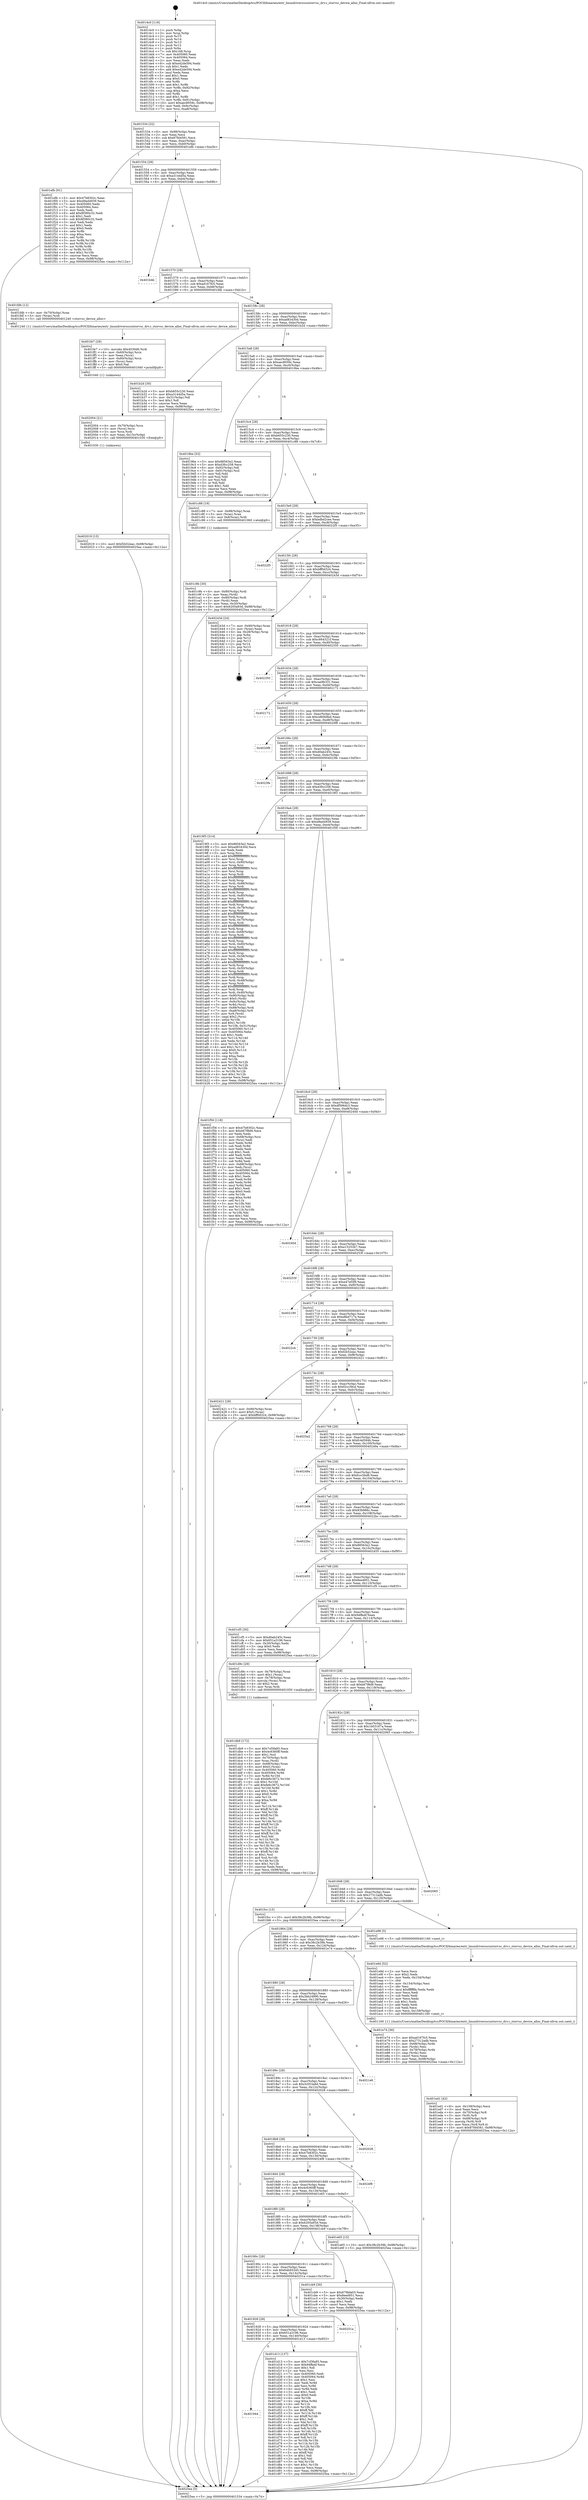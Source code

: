 digraph "0x4014c0" {
  label = "0x4014c0 (/mnt/c/Users/mathe/Desktop/tcc/POCII/binaries/extr_linuxdriversscsistorvsc_drv.c_storvsc_device_alloc_Final-ollvm.out::main(0))"
  labelloc = "t"
  node[shape=record]

  Entry [label="",width=0.3,height=0.3,shape=circle,fillcolor=black,style=filled]
  "0x401534" [label="{
     0x401534 [32]\l
     | [instrs]\l
     &nbsp;&nbsp;0x401534 \<+6\>: mov -0x98(%rbp),%eax\l
     &nbsp;&nbsp;0x40153a \<+2\>: mov %eax,%ecx\l
     &nbsp;&nbsp;0x40153c \<+6\>: sub $0x87fd4581,%ecx\l
     &nbsp;&nbsp;0x401542 \<+6\>: mov %eax,-0xac(%rbp)\l
     &nbsp;&nbsp;0x401548 \<+6\>: mov %ecx,-0xb0(%rbp)\l
     &nbsp;&nbsp;0x40154e \<+6\>: je 0000000000401efb \<main+0xa3b\>\l
  }"]
  "0x401efb" [label="{
     0x401efb [91]\l
     | [instrs]\l
     &nbsp;&nbsp;0x401efb \<+5\>: mov $0x47b8302c,%eax\l
     &nbsp;&nbsp;0x401f00 \<+5\>: mov $0xd9ad4939,%ecx\l
     &nbsp;&nbsp;0x401f05 \<+7\>: mov 0x405060,%edx\l
     &nbsp;&nbsp;0x401f0c \<+7\>: mov 0x405064,%esi\l
     &nbsp;&nbsp;0x401f13 \<+2\>: mov %edx,%edi\l
     &nbsp;&nbsp;0x401f15 \<+6\>: add $0x8f380c32,%edi\l
     &nbsp;&nbsp;0x401f1b \<+3\>: sub $0x1,%edi\l
     &nbsp;&nbsp;0x401f1e \<+6\>: sub $0x8f380c32,%edi\l
     &nbsp;&nbsp;0x401f24 \<+3\>: imul %edi,%edx\l
     &nbsp;&nbsp;0x401f27 \<+3\>: and $0x1,%edx\l
     &nbsp;&nbsp;0x401f2a \<+3\>: cmp $0x0,%edx\l
     &nbsp;&nbsp;0x401f2d \<+4\>: sete %r8b\l
     &nbsp;&nbsp;0x401f31 \<+3\>: cmp $0xa,%esi\l
     &nbsp;&nbsp;0x401f34 \<+4\>: setl %r9b\l
     &nbsp;&nbsp;0x401f38 \<+3\>: mov %r8b,%r10b\l
     &nbsp;&nbsp;0x401f3b \<+3\>: and %r9b,%r10b\l
     &nbsp;&nbsp;0x401f3e \<+3\>: xor %r9b,%r8b\l
     &nbsp;&nbsp;0x401f41 \<+3\>: or %r8b,%r10b\l
     &nbsp;&nbsp;0x401f44 \<+4\>: test $0x1,%r10b\l
     &nbsp;&nbsp;0x401f48 \<+3\>: cmovne %ecx,%eax\l
     &nbsp;&nbsp;0x401f4b \<+6\>: mov %eax,-0x98(%rbp)\l
     &nbsp;&nbsp;0x401f51 \<+5\>: jmp 00000000004025ea \<main+0x112a\>\l
  }"]
  "0x401554" [label="{
     0x401554 [28]\l
     | [instrs]\l
     &nbsp;&nbsp;0x401554 \<+5\>: jmp 0000000000401559 \<main+0x99\>\l
     &nbsp;&nbsp;0x401559 \<+6\>: mov -0xac(%rbp),%eax\l
     &nbsp;&nbsp;0x40155f \<+5\>: sub $0xa3144d5a,%eax\l
     &nbsp;&nbsp;0x401564 \<+6\>: mov %eax,-0xb4(%rbp)\l
     &nbsp;&nbsp;0x40156a \<+6\>: je 0000000000401b4b \<main+0x68b\>\l
  }"]
  Exit [label="",width=0.3,height=0.3,shape=circle,fillcolor=black,style=filled,peripheries=2]
  "0x401b4b" [label="{
     0x401b4b\l
  }", style=dashed]
  "0x401570" [label="{
     0x401570 [28]\l
     | [instrs]\l
     &nbsp;&nbsp;0x401570 \<+5\>: jmp 0000000000401575 \<main+0xb5\>\l
     &nbsp;&nbsp;0x401575 \<+6\>: mov -0xac(%rbp),%eax\l
     &nbsp;&nbsp;0x40157b \<+5\>: sub $0xad167fc5,%eax\l
     &nbsp;&nbsp;0x401580 \<+6\>: mov %eax,-0xb8(%rbp)\l
     &nbsp;&nbsp;0x401586 \<+6\>: je 0000000000401fdb \<main+0xb1b\>\l
  }"]
  "0x402019" [label="{
     0x402019 [15]\l
     | [instrs]\l
     &nbsp;&nbsp;0x402019 \<+10\>: movl $0xf2b52eac,-0x98(%rbp)\l
     &nbsp;&nbsp;0x402023 \<+5\>: jmp 00000000004025ea \<main+0x112a\>\l
  }"]
  "0x401fdb" [label="{
     0x401fdb [12]\l
     | [instrs]\l
     &nbsp;&nbsp;0x401fdb \<+4\>: mov -0x70(%rbp),%rax\l
     &nbsp;&nbsp;0x401fdf \<+3\>: mov (%rax),%rdi\l
     &nbsp;&nbsp;0x401fe2 \<+5\>: call 0000000000401240 \<storvsc_device_alloc\>\l
     | [calls]\l
     &nbsp;&nbsp;0x401240 \{1\} (/mnt/c/Users/mathe/Desktop/tcc/POCII/binaries/extr_linuxdriversscsistorvsc_drv.c_storvsc_device_alloc_Final-ollvm.out::storvsc_device_alloc)\l
  }"]
  "0x40158c" [label="{
     0x40158c [28]\l
     | [instrs]\l
     &nbsp;&nbsp;0x40158c \<+5\>: jmp 0000000000401591 \<main+0xd1\>\l
     &nbsp;&nbsp;0x401591 \<+6\>: mov -0xac(%rbp),%eax\l
     &nbsp;&nbsp;0x401597 \<+5\>: sub $0xad83430d,%eax\l
     &nbsp;&nbsp;0x40159c \<+6\>: mov %eax,-0xbc(%rbp)\l
     &nbsp;&nbsp;0x4015a2 \<+6\>: je 0000000000401b2d \<main+0x66d\>\l
  }"]
  "0x402004" [label="{
     0x402004 [21]\l
     | [instrs]\l
     &nbsp;&nbsp;0x402004 \<+4\>: mov -0x70(%rbp),%rcx\l
     &nbsp;&nbsp;0x402008 \<+3\>: mov (%rcx),%rcx\l
     &nbsp;&nbsp;0x40200b \<+3\>: mov %rcx,%rdi\l
     &nbsp;&nbsp;0x40200e \<+6\>: mov %eax,-0x15c(%rbp)\l
     &nbsp;&nbsp;0x402014 \<+5\>: call 0000000000401030 \<free@plt\>\l
     | [calls]\l
     &nbsp;&nbsp;0x401030 \{1\} (unknown)\l
  }"]
  "0x401b2d" [label="{
     0x401b2d [30]\l
     | [instrs]\l
     &nbsp;&nbsp;0x401b2d \<+5\>: mov $0xb655c230,%eax\l
     &nbsp;&nbsp;0x401b32 \<+5\>: mov $0xa3144d5a,%ecx\l
     &nbsp;&nbsp;0x401b37 \<+3\>: mov -0x31(%rbp),%dl\l
     &nbsp;&nbsp;0x401b3a \<+3\>: test $0x1,%dl\l
     &nbsp;&nbsp;0x401b3d \<+3\>: cmovne %ecx,%eax\l
     &nbsp;&nbsp;0x401b40 \<+6\>: mov %eax,-0x98(%rbp)\l
     &nbsp;&nbsp;0x401b46 \<+5\>: jmp 00000000004025ea \<main+0x112a\>\l
  }"]
  "0x4015a8" [label="{
     0x4015a8 [28]\l
     | [instrs]\l
     &nbsp;&nbsp;0x4015a8 \<+5\>: jmp 00000000004015ad \<main+0xed\>\l
     &nbsp;&nbsp;0x4015ad \<+6\>: mov -0xac(%rbp),%eax\l
     &nbsp;&nbsp;0x4015b3 \<+5\>: sub $0xaec8059c,%eax\l
     &nbsp;&nbsp;0x4015b8 \<+6\>: mov %eax,-0xc0(%rbp)\l
     &nbsp;&nbsp;0x4015be \<+6\>: je 00000000004019be \<main+0x4fe\>\l
  }"]
  "0x401fe7" [label="{
     0x401fe7 [29]\l
     | [instrs]\l
     &nbsp;&nbsp;0x401fe7 \<+10\>: movabs $0x4030d6,%rdi\l
     &nbsp;&nbsp;0x401ff1 \<+4\>: mov -0x60(%rbp),%rcx\l
     &nbsp;&nbsp;0x401ff5 \<+2\>: mov %eax,(%rcx)\l
     &nbsp;&nbsp;0x401ff7 \<+4\>: mov -0x60(%rbp),%rcx\l
     &nbsp;&nbsp;0x401ffb \<+2\>: mov (%rcx),%esi\l
     &nbsp;&nbsp;0x401ffd \<+2\>: mov $0x0,%al\l
     &nbsp;&nbsp;0x401fff \<+5\>: call 0000000000401040 \<printf@plt\>\l
     | [calls]\l
     &nbsp;&nbsp;0x401040 \{1\} (unknown)\l
  }"]
  "0x4019be" [label="{
     0x4019be [53]\l
     | [instrs]\l
     &nbsp;&nbsp;0x4019be \<+5\>: mov $0x88563e2,%eax\l
     &nbsp;&nbsp;0x4019c3 \<+5\>: mov $0xd3fcc258,%ecx\l
     &nbsp;&nbsp;0x4019c8 \<+6\>: mov -0x92(%rbp),%dl\l
     &nbsp;&nbsp;0x4019ce \<+7\>: mov -0x91(%rbp),%sil\l
     &nbsp;&nbsp;0x4019d5 \<+3\>: mov %dl,%dil\l
     &nbsp;&nbsp;0x4019d8 \<+3\>: and %sil,%dil\l
     &nbsp;&nbsp;0x4019db \<+3\>: xor %sil,%dl\l
     &nbsp;&nbsp;0x4019de \<+3\>: or %dl,%dil\l
     &nbsp;&nbsp;0x4019e1 \<+4\>: test $0x1,%dil\l
     &nbsp;&nbsp;0x4019e5 \<+3\>: cmovne %ecx,%eax\l
     &nbsp;&nbsp;0x4019e8 \<+6\>: mov %eax,-0x98(%rbp)\l
     &nbsp;&nbsp;0x4019ee \<+5\>: jmp 00000000004025ea \<main+0x112a\>\l
  }"]
  "0x4015c4" [label="{
     0x4015c4 [28]\l
     | [instrs]\l
     &nbsp;&nbsp;0x4015c4 \<+5\>: jmp 00000000004015c9 \<main+0x109\>\l
     &nbsp;&nbsp;0x4015c9 \<+6\>: mov -0xac(%rbp),%eax\l
     &nbsp;&nbsp;0x4015cf \<+5\>: sub $0xb655c230,%eax\l
     &nbsp;&nbsp;0x4015d4 \<+6\>: mov %eax,-0xc4(%rbp)\l
     &nbsp;&nbsp;0x4015da \<+6\>: je 0000000000401c88 \<main+0x7c8\>\l
  }"]
  "0x4025ea" [label="{
     0x4025ea [5]\l
     | [instrs]\l
     &nbsp;&nbsp;0x4025ea \<+5\>: jmp 0000000000401534 \<main+0x74\>\l
  }"]
  "0x4014c0" [label="{
     0x4014c0 [116]\l
     | [instrs]\l
     &nbsp;&nbsp;0x4014c0 \<+1\>: push %rbp\l
     &nbsp;&nbsp;0x4014c1 \<+3\>: mov %rsp,%rbp\l
     &nbsp;&nbsp;0x4014c4 \<+2\>: push %r15\l
     &nbsp;&nbsp;0x4014c6 \<+2\>: push %r14\l
     &nbsp;&nbsp;0x4014c8 \<+2\>: push %r13\l
     &nbsp;&nbsp;0x4014ca \<+2\>: push %r12\l
     &nbsp;&nbsp;0x4014cc \<+1\>: push %rbx\l
     &nbsp;&nbsp;0x4014cd \<+7\>: sub $0x168,%rsp\l
     &nbsp;&nbsp;0x4014d4 \<+7\>: mov 0x405060,%eax\l
     &nbsp;&nbsp;0x4014db \<+7\>: mov 0x405064,%ecx\l
     &nbsp;&nbsp;0x4014e2 \<+2\>: mov %eax,%edx\l
     &nbsp;&nbsp;0x4014e4 \<+6\>: sub $0xe42de594,%edx\l
     &nbsp;&nbsp;0x4014ea \<+3\>: sub $0x1,%edx\l
     &nbsp;&nbsp;0x4014ed \<+6\>: add $0xe42de594,%edx\l
     &nbsp;&nbsp;0x4014f3 \<+3\>: imul %edx,%eax\l
     &nbsp;&nbsp;0x4014f6 \<+3\>: and $0x1,%eax\l
     &nbsp;&nbsp;0x4014f9 \<+3\>: cmp $0x0,%eax\l
     &nbsp;&nbsp;0x4014fc \<+4\>: sete %r8b\l
     &nbsp;&nbsp;0x401500 \<+4\>: and $0x1,%r8b\l
     &nbsp;&nbsp;0x401504 \<+7\>: mov %r8b,-0x92(%rbp)\l
     &nbsp;&nbsp;0x40150b \<+3\>: cmp $0xa,%ecx\l
     &nbsp;&nbsp;0x40150e \<+4\>: setl %r8b\l
     &nbsp;&nbsp;0x401512 \<+4\>: and $0x1,%r8b\l
     &nbsp;&nbsp;0x401516 \<+7\>: mov %r8b,-0x91(%rbp)\l
     &nbsp;&nbsp;0x40151d \<+10\>: movl $0xaec8059c,-0x98(%rbp)\l
     &nbsp;&nbsp;0x401527 \<+6\>: mov %edi,-0x9c(%rbp)\l
     &nbsp;&nbsp;0x40152d \<+7\>: mov %rsi,-0xa8(%rbp)\l
  }"]
  "0x401ed1" [label="{
     0x401ed1 [42]\l
     | [instrs]\l
     &nbsp;&nbsp;0x401ed1 \<+6\>: mov -0x158(%rbp),%ecx\l
     &nbsp;&nbsp;0x401ed7 \<+3\>: imul %eax,%ecx\l
     &nbsp;&nbsp;0x401eda \<+4\>: mov -0x70(%rbp),%r8\l
     &nbsp;&nbsp;0x401ede \<+3\>: mov (%r8),%r8\l
     &nbsp;&nbsp;0x401ee1 \<+4\>: mov -0x68(%rbp),%r9\l
     &nbsp;&nbsp;0x401ee5 \<+3\>: movslq (%r9),%r9\l
     &nbsp;&nbsp;0x401ee8 \<+4\>: mov %ecx,(%r8,%r9,4)\l
     &nbsp;&nbsp;0x401eec \<+10\>: movl $0x87fd4581,-0x98(%rbp)\l
     &nbsp;&nbsp;0x401ef6 \<+5\>: jmp 00000000004025ea \<main+0x112a\>\l
  }"]
  "0x401c88" [label="{
     0x401c88 [19]\l
     | [instrs]\l
     &nbsp;&nbsp;0x401c88 \<+7\>: mov -0x88(%rbp),%rax\l
     &nbsp;&nbsp;0x401c8f \<+3\>: mov (%rax),%rax\l
     &nbsp;&nbsp;0x401c92 \<+4\>: mov 0x8(%rax),%rdi\l
     &nbsp;&nbsp;0x401c96 \<+5\>: call 0000000000401060 \<atoi@plt\>\l
     | [calls]\l
     &nbsp;&nbsp;0x401060 \{1\} (unknown)\l
  }"]
  "0x4015e0" [label="{
     0x4015e0 [28]\l
     | [instrs]\l
     &nbsp;&nbsp;0x4015e0 \<+5\>: jmp 00000000004015e5 \<main+0x125\>\l
     &nbsp;&nbsp;0x4015e5 \<+6\>: mov -0xac(%rbp),%eax\l
     &nbsp;&nbsp;0x4015eb \<+5\>: sub $0xbdbd2cee,%eax\l
     &nbsp;&nbsp;0x4015f0 \<+6\>: mov %eax,-0xc8(%rbp)\l
     &nbsp;&nbsp;0x4015f6 \<+6\>: je 00000000004022f5 \<main+0xe35\>\l
  }"]
  "0x401e9d" [label="{
     0x401e9d [52]\l
     | [instrs]\l
     &nbsp;&nbsp;0x401e9d \<+2\>: xor %ecx,%ecx\l
     &nbsp;&nbsp;0x401e9f \<+5\>: mov $0x2,%edx\l
     &nbsp;&nbsp;0x401ea4 \<+6\>: mov %edx,-0x154(%rbp)\l
     &nbsp;&nbsp;0x401eaa \<+1\>: cltd\l
     &nbsp;&nbsp;0x401eab \<+6\>: mov -0x154(%rbp),%esi\l
     &nbsp;&nbsp;0x401eb1 \<+2\>: idiv %esi\l
     &nbsp;&nbsp;0x401eb3 \<+6\>: imul $0xfffffffe,%edx,%edx\l
     &nbsp;&nbsp;0x401eb9 \<+2\>: mov %ecx,%edi\l
     &nbsp;&nbsp;0x401ebb \<+2\>: sub %edx,%edi\l
     &nbsp;&nbsp;0x401ebd \<+2\>: mov %ecx,%edx\l
     &nbsp;&nbsp;0x401ebf \<+3\>: sub $0x1,%edx\l
     &nbsp;&nbsp;0x401ec2 \<+2\>: add %edx,%edi\l
     &nbsp;&nbsp;0x401ec4 \<+2\>: sub %edi,%ecx\l
     &nbsp;&nbsp;0x401ec6 \<+6\>: mov %ecx,-0x158(%rbp)\l
     &nbsp;&nbsp;0x401ecc \<+5\>: call 0000000000401160 \<next_i\>\l
     | [calls]\l
     &nbsp;&nbsp;0x401160 \{1\} (/mnt/c/Users/mathe/Desktop/tcc/POCII/binaries/extr_linuxdriversscsistorvsc_drv.c_storvsc_device_alloc_Final-ollvm.out::next_i)\l
  }"]
  "0x4022f5" [label="{
     0x4022f5\l
  }", style=dashed]
  "0x4015fc" [label="{
     0x4015fc [28]\l
     | [instrs]\l
     &nbsp;&nbsp;0x4015fc \<+5\>: jmp 0000000000401601 \<main+0x141\>\l
     &nbsp;&nbsp;0x401601 \<+6\>: mov -0xac(%rbp),%eax\l
     &nbsp;&nbsp;0x401607 \<+5\>: sub $0xbff0d324,%eax\l
     &nbsp;&nbsp;0x40160c \<+6\>: mov %eax,-0xcc(%rbp)\l
     &nbsp;&nbsp;0x401612 \<+6\>: je 000000000040243d \<main+0xf7d\>\l
  }"]
  "0x401db9" [label="{
     0x401db9 [172]\l
     | [instrs]\l
     &nbsp;&nbsp;0x401db9 \<+5\>: mov $0x7cf3fa85,%ecx\l
     &nbsp;&nbsp;0x401dbe \<+5\>: mov $0x4c6360ff,%edx\l
     &nbsp;&nbsp;0x401dc3 \<+3\>: mov $0x1,%sil\l
     &nbsp;&nbsp;0x401dc6 \<+4\>: mov -0x70(%rbp),%rdi\l
     &nbsp;&nbsp;0x401dca \<+3\>: mov %rax,(%rdi)\l
     &nbsp;&nbsp;0x401dcd \<+4\>: mov -0x68(%rbp),%rax\l
     &nbsp;&nbsp;0x401dd1 \<+6\>: movl $0x0,(%rax)\l
     &nbsp;&nbsp;0x401dd7 \<+8\>: mov 0x405060,%r8d\l
     &nbsp;&nbsp;0x401ddf \<+8\>: mov 0x405064,%r9d\l
     &nbsp;&nbsp;0x401de7 \<+3\>: mov %r8d,%r10d\l
     &nbsp;&nbsp;0x401dea \<+7\>: sub $0xfe6c3672,%r10d\l
     &nbsp;&nbsp;0x401df1 \<+4\>: sub $0x1,%r10d\l
     &nbsp;&nbsp;0x401df5 \<+7\>: add $0xfe6c3672,%r10d\l
     &nbsp;&nbsp;0x401dfc \<+4\>: imul %r10d,%r8d\l
     &nbsp;&nbsp;0x401e00 \<+4\>: and $0x1,%r8d\l
     &nbsp;&nbsp;0x401e04 \<+4\>: cmp $0x0,%r8d\l
     &nbsp;&nbsp;0x401e08 \<+4\>: sete %r11b\l
     &nbsp;&nbsp;0x401e0c \<+4\>: cmp $0xa,%r9d\l
     &nbsp;&nbsp;0x401e10 \<+3\>: setl %bl\l
     &nbsp;&nbsp;0x401e13 \<+3\>: mov %r11b,%r14b\l
     &nbsp;&nbsp;0x401e16 \<+4\>: xor $0xff,%r14b\l
     &nbsp;&nbsp;0x401e1a \<+3\>: mov %bl,%r15b\l
     &nbsp;&nbsp;0x401e1d \<+4\>: xor $0xff,%r15b\l
     &nbsp;&nbsp;0x401e21 \<+4\>: xor $0x1,%sil\l
     &nbsp;&nbsp;0x401e25 \<+3\>: mov %r14b,%r12b\l
     &nbsp;&nbsp;0x401e28 \<+4\>: and $0xff,%r12b\l
     &nbsp;&nbsp;0x401e2c \<+3\>: and %sil,%r11b\l
     &nbsp;&nbsp;0x401e2f \<+3\>: mov %r15b,%r13b\l
     &nbsp;&nbsp;0x401e32 \<+4\>: and $0xff,%r13b\l
     &nbsp;&nbsp;0x401e36 \<+3\>: and %sil,%bl\l
     &nbsp;&nbsp;0x401e39 \<+3\>: or %r11b,%r12b\l
     &nbsp;&nbsp;0x401e3c \<+3\>: or %bl,%r13b\l
     &nbsp;&nbsp;0x401e3f \<+3\>: xor %r13b,%r12b\l
     &nbsp;&nbsp;0x401e42 \<+3\>: or %r15b,%r14b\l
     &nbsp;&nbsp;0x401e45 \<+4\>: xor $0xff,%r14b\l
     &nbsp;&nbsp;0x401e49 \<+4\>: or $0x1,%sil\l
     &nbsp;&nbsp;0x401e4d \<+3\>: and %sil,%r14b\l
     &nbsp;&nbsp;0x401e50 \<+3\>: or %r14b,%r12b\l
     &nbsp;&nbsp;0x401e53 \<+4\>: test $0x1,%r12b\l
     &nbsp;&nbsp;0x401e57 \<+3\>: cmovne %edx,%ecx\l
     &nbsp;&nbsp;0x401e5a \<+6\>: mov %ecx,-0x98(%rbp)\l
     &nbsp;&nbsp;0x401e60 \<+5\>: jmp 00000000004025ea \<main+0x112a\>\l
  }"]
  "0x40243d" [label="{
     0x40243d [24]\l
     | [instrs]\l
     &nbsp;&nbsp;0x40243d \<+7\>: mov -0x90(%rbp),%rax\l
     &nbsp;&nbsp;0x402444 \<+2\>: mov (%rax),%eax\l
     &nbsp;&nbsp;0x402446 \<+4\>: lea -0x28(%rbp),%rsp\l
     &nbsp;&nbsp;0x40244a \<+1\>: pop %rbx\l
     &nbsp;&nbsp;0x40244b \<+2\>: pop %r12\l
     &nbsp;&nbsp;0x40244d \<+2\>: pop %r13\l
     &nbsp;&nbsp;0x40244f \<+2\>: pop %r14\l
     &nbsp;&nbsp;0x402451 \<+2\>: pop %r15\l
     &nbsp;&nbsp;0x402453 \<+1\>: pop %rbp\l
     &nbsp;&nbsp;0x402454 \<+1\>: ret\l
  }"]
  "0x401618" [label="{
     0x401618 [28]\l
     | [instrs]\l
     &nbsp;&nbsp;0x401618 \<+5\>: jmp 000000000040161d \<main+0x15d\>\l
     &nbsp;&nbsp;0x40161d \<+6\>: mov -0xac(%rbp),%eax\l
     &nbsp;&nbsp;0x401623 \<+5\>: sub $0xc664321f,%eax\l
     &nbsp;&nbsp;0x401628 \<+6\>: mov %eax,-0xd0(%rbp)\l
     &nbsp;&nbsp;0x40162e \<+6\>: je 0000000000402350 \<main+0xe90\>\l
  }"]
  "0x401944" [label="{
     0x401944\l
  }", style=dashed]
  "0x402350" [label="{
     0x402350\l
  }", style=dashed]
  "0x401634" [label="{
     0x401634 [28]\l
     | [instrs]\l
     &nbsp;&nbsp;0x401634 \<+5\>: jmp 0000000000401639 \<main+0x179\>\l
     &nbsp;&nbsp;0x401639 \<+6\>: mov -0xac(%rbp),%eax\l
     &nbsp;&nbsp;0x40163f \<+5\>: sub $0xcae9b331,%eax\l
     &nbsp;&nbsp;0x401644 \<+6\>: mov %eax,-0xd4(%rbp)\l
     &nbsp;&nbsp;0x40164a \<+6\>: je 0000000000402172 \<main+0xcb2\>\l
  }"]
  "0x401d13" [label="{
     0x401d13 [137]\l
     | [instrs]\l
     &nbsp;&nbsp;0x401d13 \<+5\>: mov $0x7cf3fa85,%eax\l
     &nbsp;&nbsp;0x401d18 \<+5\>: mov $0x94ffa4f,%ecx\l
     &nbsp;&nbsp;0x401d1d \<+2\>: mov $0x1,%dl\l
     &nbsp;&nbsp;0x401d1f \<+2\>: xor %esi,%esi\l
     &nbsp;&nbsp;0x401d21 \<+7\>: mov 0x405060,%edi\l
     &nbsp;&nbsp;0x401d28 \<+8\>: mov 0x405064,%r8d\l
     &nbsp;&nbsp;0x401d30 \<+3\>: sub $0x1,%esi\l
     &nbsp;&nbsp;0x401d33 \<+3\>: mov %edi,%r9d\l
     &nbsp;&nbsp;0x401d36 \<+3\>: add %esi,%r9d\l
     &nbsp;&nbsp;0x401d39 \<+4\>: imul %r9d,%edi\l
     &nbsp;&nbsp;0x401d3d \<+3\>: and $0x1,%edi\l
     &nbsp;&nbsp;0x401d40 \<+3\>: cmp $0x0,%edi\l
     &nbsp;&nbsp;0x401d43 \<+4\>: sete %r10b\l
     &nbsp;&nbsp;0x401d47 \<+4\>: cmp $0xa,%r8d\l
     &nbsp;&nbsp;0x401d4b \<+4\>: setl %r11b\l
     &nbsp;&nbsp;0x401d4f \<+3\>: mov %r10b,%bl\l
     &nbsp;&nbsp;0x401d52 \<+3\>: xor $0xff,%bl\l
     &nbsp;&nbsp;0x401d55 \<+3\>: mov %r11b,%r14b\l
     &nbsp;&nbsp;0x401d58 \<+4\>: xor $0xff,%r14b\l
     &nbsp;&nbsp;0x401d5c \<+3\>: xor $0x1,%dl\l
     &nbsp;&nbsp;0x401d5f \<+3\>: mov %bl,%r15b\l
     &nbsp;&nbsp;0x401d62 \<+4\>: and $0xff,%r15b\l
     &nbsp;&nbsp;0x401d66 \<+3\>: and %dl,%r10b\l
     &nbsp;&nbsp;0x401d69 \<+3\>: mov %r14b,%r12b\l
     &nbsp;&nbsp;0x401d6c \<+4\>: and $0xff,%r12b\l
     &nbsp;&nbsp;0x401d70 \<+3\>: and %dl,%r11b\l
     &nbsp;&nbsp;0x401d73 \<+3\>: or %r10b,%r15b\l
     &nbsp;&nbsp;0x401d76 \<+3\>: or %r11b,%r12b\l
     &nbsp;&nbsp;0x401d79 \<+3\>: xor %r12b,%r15b\l
     &nbsp;&nbsp;0x401d7c \<+3\>: or %r14b,%bl\l
     &nbsp;&nbsp;0x401d7f \<+3\>: xor $0xff,%bl\l
     &nbsp;&nbsp;0x401d82 \<+3\>: or $0x1,%dl\l
     &nbsp;&nbsp;0x401d85 \<+2\>: and %dl,%bl\l
     &nbsp;&nbsp;0x401d87 \<+3\>: or %bl,%r15b\l
     &nbsp;&nbsp;0x401d8a \<+4\>: test $0x1,%r15b\l
     &nbsp;&nbsp;0x401d8e \<+3\>: cmovne %ecx,%eax\l
     &nbsp;&nbsp;0x401d91 \<+6\>: mov %eax,-0x98(%rbp)\l
     &nbsp;&nbsp;0x401d97 \<+5\>: jmp 00000000004025ea \<main+0x112a\>\l
  }"]
  "0x402172" [label="{
     0x402172\l
  }", style=dashed]
  "0x401650" [label="{
     0x401650 [28]\l
     | [instrs]\l
     &nbsp;&nbsp;0x401650 \<+5\>: jmp 0000000000401655 \<main+0x195\>\l
     &nbsp;&nbsp;0x401655 \<+6\>: mov -0xac(%rbp),%eax\l
     &nbsp;&nbsp;0x40165b \<+5\>: sub $0xcd60b9ed,%eax\l
     &nbsp;&nbsp;0x401660 \<+6\>: mov %eax,-0xd8(%rbp)\l
     &nbsp;&nbsp;0x401666 \<+6\>: je 00000000004020f8 \<main+0xc38\>\l
  }"]
  "0x401928" [label="{
     0x401928 [28]\l
     | [instrs]\l
     &nbsp;&nbsp;0x401928 \<+5\>: jmp 000000000040192d \<main+0x46d\>\l
     &nbsp;&nbsp;0x40192d \<+6\>: mov -0xac(%rbp),%eax\l
     &nbsp;&nbsp;0x401933 \<+5\>: sub $0x651a3196,%eax\l
     &nbsp;&nbsp;0x401938 \<+6\>: mov %eax,-0x140(%rbp)\l
     &nbsp;&nbsp;0x40193e \<+6\>: je 0000000000401d13 \<main+0x853\>\l
  }"]
  "0x4020f8" [label="{
     0x4020f8\l
  }", style=dashed]
  "0x40166c" [label="{
     0x40166c [28]\l
     | [instrs]\l
     &nbsp;&nbsp;0x40166c \<+5\>: jmp 0000000000401671 \<main+0x1b1\>\l
     &nbsp;&nbsp;0x401671 \<+6\>: mov -0xac(%rbp),%eax\l
     &nbsp;&nbsp;0x401677 \<+5\>: sub $0xd0ab245c,%eax\l
     &nbsp;&nbsp;0x40167c \<+6\>: mov %eax,-0xdc(%rbp)\l
     &nbsp;&nbsp;0x401682 \<+6\>: je 00000000004023fe \<main+0xf3e\>\l
  }"]
  "0x40251a" [label="{
     0x40251a\l
  }", style=dashed]
  "0x4023fe" [label="{
     0x4023fe\l
  }", style=dashed]
  "0x401688" [label="{
     0x401688 [28]\l
     | [instrs]\l
     &nbsp;&nbsp;0x401688 \<+5\>: jmp 000000000040168d \<main+0x1cd\>\l
     &nbsp;&nbsp;0x40168d \<+6\>: mov -0xac(%rbp),%eax\l
     &nbsp;&nbsp;0x401693 \<+5\>: sub $0xd3fcc258,%eax\l
     &nbsp;&nbsp;0x401698 \<+6\>: mov %eax,-0xe0(%rbp)\l
     &nbsp;&nbsp;0x40169e \<+6\>: je 00000000004019f3 \<main+0x533\>\l
  }"]
  "0x40190c" [label="{
     0x40190c [28]\l
     | [instrs]\l
     &nbsp;&nbsp;0x40190c \<+5\>: jmp 0000000000401911 \<main+0x451\>\l
     &nbsp;&nbsp;0x401911 \<+6\>: mov -0xac(%rbp),%eax\l
     &nbsp;&nbsp;0x401917 \<+5\>: sub $0x64b93345,%eax\l
     &nbsp;&nbsp;0x40191c \<+6\>: mov %eax,-0x13c(%rbp)\l
     &nbsp;&nbsp;0x401922 \<+6\>: je 000000000040251a \<main+0x105a\>\l
  }"]
  "0x4019f3" [label="{
     0x4019f3 [314]\l
     | [instrs]\l
     &nbsp;&nbsp;0x4019f3 \<+5\>: mov $0x88563e2,%eax\l
     &nbsp;&nbsp;0x4019f8 \<+5\>: mov $0xad83430d,%ecx\l
     &nbsp;&nbsp;0x4019fd \<+2\>: xor %edx,%edx\l
     &nbsp;&nbsp;0x4019ff \<+3\>: mov %rsp,%rsi\l
     &nbsp;&nbsp;0x401a02 \<+4\>: add $0xfffffffffffffff0,%rsi\l
     &nbsp;&nbsp;0x401a06 \<+3\>: mov %rsi,%rsp\l
     &nbsp;&nbsp;0x401a09 \<+7\>: mov %rsi,-0x90(%rbp)\l
     &nbsp;&nbsp;0x401a10 \<+3\>: mov %rsp,%rsi\l
     &nbsp;&nbsp;0x401a13 \<+4\>: add $0xfffffffffffffff0,%rsi\l
     &nbsp;&nbsp;0x401a17 \<+3\>: mov %rsi,%rsp\l
     &nbsp;&nbsp;0x401a1a \<+3\>: mov %rsp,%rdi\l
     &nbsp;&nbsp;0x401a1d \<+4\>: add $0xfffffffffffffff0,%rdi\l
     &nbsp;&nbsp;0x401a21 \<+3\>: mov %rdi,%rsp\l
     &nbsp;&nbsp;0x401a24 \<+7\>: mov %rdi,-0x88(%rbp)\l
     &nbsp;&nbsp;0x401a2b \<+3\>: mov %rsp,%rdi\l
     &nbsp;&nbsp;0x401a2e \<+4\>: add $0xfffffffffffffff0,%rdi\l
     &nbsp;&nbsp;0x401a32 \<+3\>: mov %rdi,%rsp\l
     &nbsp;&nbsp;0x401a35 \<+4\>: mov %rdi,-0x80(%rbp)\l
     &nbsp;&nbsp;0x401a39 \<+3\>: mov %rsp,%rdi\l
     &nbsp;&nbsp;0x401a3c \<+4\>: add $0xfffffffffffffff0,%rdi\l
     &nbsp;&nbsp;0x401a40 \<+3\>: mov %rdi,%rsp\l
     &nbsp;&nbsp;0x401a43 \<+4\>: mov %rdi,-0x78(%rbp)\l
     &nbsp;&nbsp;0x401a47 \<+3\>: mov %rsp,%rdi\l
     &nbsp;&nbsp;0x401a4a \<+4\>: add $0xfffffffffffffff0,%rdi\l
     &nbsp;&nbsp;0x401a4e \<+3\>: mov %rdi,%rsp\l
     &nbsp;&nbsp;0x401a51 \<+4\>: mov %rdi,-0x70(%rbp)\l
     &nbsp;&nbsp;0x401a55 \<+3\>: mov %rsp,%rdi\l
     &nbsp;&nbsp;0x401a58 \<+4\>: add $0xfffffffffffffff0,%rdi\l
     &nbsp;&nbsp;0x401a5c \<+3\>: mov %rdi,%rsp\l
     &nbsp;&nbsp;0x401a5f \<+4\>: mov %rdi,-0x68(%rbp)\l
     &nbsp;&nbsp;0x401a63 \<+3\>: mov %rsp,%rdi\l
     &nbsp;&nbsp;0x401a66 \<+4\>: add $0xfffffffffffffff0,%rdi\l
     &nbsp;&nbsp;0x401a6a \<+3\>: mov %rdi,%rsp\l
     &nbsp;&nbsp;0x401a6d \<+4\>: mov %rdi,-0x60(%rbp)\l
     &nbsp;&nbsp;0x401a71 \<+3\>: mov %rsp,%rdi\l
     &nbsp;&nbsp;0x401a74 \<+4\>: add $0xfffffffffffffff0,%rdi\l
     &nbsp;&nbsp;0x401a78 \<+3\>: mov %rdi,%rsp\l
     &nbsp;&nbsp;0x401a7b \<+4\>: mov %rdi,-0x58(%rbp)\l
     &nbsp;&nbsp;0x401a7f \<+3\>: mov %rsp,%rdi\l
     &nbsp;&nbsp;0x401a82 \<+4\>: add $0xfffffffffffffff0,%rdi\l
     &nbsp;&nbsp;0x401a86 \<+3\>: mov %rdi,%rsp\l
     &nbsp;&nbsp;0x401a89 \<+4\>: mov %rdi,-0x50(%rbp)\l
     &nbsp;&nbsp;0x401a8d \<+3\>: mov %rsp,%rdi\l
     &nbsp;&nbsp;0x401a90 \<+4\>: add $0xfffffffffffffff0,%rdi\l
     &nbsp;&nbsp;0x401a94 \<+3\>: mov %rdi,%rsp\l
     &nbsp;&nbsp;0x401a97 \<+4\>: mov %rdi,-0x48(%rbp)\l
     &nbsp;&nbsp;0x401a9b \<+3\>: mov %rsp,%rdi\l
     &nbsp;&nbsp;0x401a9e \<+4\>: add $0xfffffffffffffff0,%rdi\l
     &nbsp;&nbsp;0x401aa2 \<+3\>: mov %rdi,%rsp\l
     &nbsp;&nbsp;0x401aa5 \<+4\>: mov %rdi,-0x40(%rbp)\l
     &nbsp;&nbsp;0x401aa9 \<+7\>: mov -0x90(%rbp),%rdi\l
     &nbsp;&nbsp;0x401ab0 \<+6\>: movl $0x0,(%rdi)\l
     &nbsp;&nbsp;0x401ab6 \<+7\>: mov -0x9c(%rbp),%r8d\l
     &nbsp;&nbsp;0x401abd \<+3\>: mov %r8d,(%rsi)\l
     &nbsp;&nbsp;0x401ac0 \<+7\>: mov -0x88(%rbp),%rdi\l
     &nbsp;&nbsp;0x401ac7 \<+7\>: mov -0xa8(%rbp),%r9\l
     &nbsp;&nbsp;0x401ace \<+3\>: mov %r9,(%rdi)\l
     &nbsp;&nbsp;0x401ad1 \<+3\>: cmpl $0x2,(%rsi)\l
     &nbsp;&nbsp;0x401ad4 \<+4\>: setne %r10b\l
     &nbsp;&nbsp;0x401ad8 \<+4\>: and $0x1,%r10b\l
     &nbsp;&nbsp;0x401adc \<+4\>: mov %r10b,-0x31(%rbp)\l
     &nbsp;&nbsp;0x401ae0 \<+8\>: mov 0x405060,%r11d\l
     &nbsp;&nbsp;0x401ae8 \<+7\>: mov 0x405064,%ebx\l
     &nbsp;&nbsp;0x401aef \<+3\>: sub $0x1,%edx\l
     &nbsp;&nbsp;0x401af2 \<+3\>: mov %r11d,%r14d\l
     &nbsp;&nbsp;0x401af5 \<+3\>: add %edx,%r14d\l
     &nbsp;&nbsp;0x401af8 \<+4\>: imul %r14d,%r11d\l
     &nbsp;&nbsp;0x401afc \<+4\>: and $0x1,%r11d\l
     &nbsp;&nbsp;0x401b00 \<+4\>: cmp $0x0,%r11d\l
     &nbsp;&nbsp;0x401b04 \<+4\>: sete %r10b\l
     &nbsp;&nbsp;0x401b08 \<+3\>: cmp $0xa,%ebx\l
     &nbsp;&nbsp;0x401b0b \<+4\>: setl %r15b\l
     &nbsp;&nbsp;0x401b0f \<+3\>: mov %r10b,%r12b\l
     &nbsp;&nbsp;0x401b12 \<+3\>: and %r15b,%r12b\l
     &nbsp;&nbsp;0x401b15 \<+3\>: xor %r15b,%r10b\l
     &nbsp;&nbsp;0x401b18 \<+3\>: or %r10b,%r12b\l
     &nbsp;&nbsp;0x401b1b \<+4\>: test $0x1,%r12b\l
     &nbsp;&nbsp;0x401b1f \<+3\>: cmovne %ecx,%eax\l
     &nbsp;&nbsp;0x401b22 \<+6\>: mov %eax,-0x98(%rbp)\l
     &nbsp;&nbsp;0x401b28 \<+5\>: jmp 00000000004025ea \<main+0x112a\>\l
  }"]
  "0x4016a4" [label="{
     0x4016a4 [28]\l
     | [instrs]\l
     &nbsp;&nbsp;0x4016a4 \<+5\>: jmp 00000000004016a9 \<main+0x1e9\>\l
     &nbsp;&nbsp;0x4016a9 \<+6\>: mov -0xac(%rbp),%eax\l
     &nbsp;&nbsp;0x4016af \<+5\>: sub $0xd9ad4939,%eax\l
     &nbsp;&nbsp;0x4016b4 \<+6\>: mov %eax,-0xe4(%rbp)\l
     &nbsp;&nbsp;0x4016ba \<+6\>: je 0000000000401f56 \<main+0xa96\>\l
  }"]
  "0x401cb9" [label="{
     0x401cb9 [30]\l
     | [instrs]\l
     &nbsp;&nbsp;0x401cb9 \<+5\>: mov $0x679bfa03,%eax\l
     &nbsp;&nbsp;0x401cbe \<+5\>: mov $0x8eed951,%ecx\l
     &nbsp;&nbsp;0x401cc3 \<+3\>: mov -0x30(%rbp),%edx\l
     &nbsp;&nbsp;0x401cc6 \<+3\>: cmp $0x1,%edx\l
     &nbsp;&nbsp;0x401cc9 \<+3\>: cmovl %ecx,%eax\l
     &nbsp;&nbsp;0x401ccc \<+6\>: mov %eax,-0x98(%rbp)\l
     &nbsp;&nbsp;0x401cd2 \<+5\>: jmp 00000000004025ea \<main+0x112a\>\l
  }"]
  "0x401c9b" [label="{
     0x401c9b [30]\l
     | [instrs]\l
     &nbsp;&nbsp;0x401c9b \<+4\>: mov -0x80(%rbp),%rdi\l
     &nbsp;&nbsp;0x401c9f \<+2\>: mov %eax,(%rdi)\l
     &nbsp;&nbsp;0x401ca1 \<+4\>: mov -0x80(%rbp),%rdi\l
     &nbsp;&nbsp;0x401ca5 \<+2\>: mov (%rdi),%eax\l
     &nbsp;&nbsp;0x401ca7 \<+3\>: mov %eax,-0x30(%rbp)\l
     &nbsp;&nbsp;0x401caa \<+10\>: movl $0x6205a93d,-0x98(%rbp)\l
     &nbsp;&nbsp;0x401cb4 \<+5\>: jmp 00000000004025ea \<main+0x112a\>\l
  }"]
  "0x4018f0" [label="{
     0x4018f0 [28]\l
     | [instrs]\l
     &nbsp;&nbsp;0x4018f0 \<+5\>: jmp 00000000004018f5 \<main+0x435\>\l
     &nbsp;&nbsp;0x4018f5 \<+6\>: mov -0xac(%rbp),%eax\l
     &nbsp;&nbsp;0x4018fb \<+5\>: sub $0x6205a93d,%eax\l
     &nbsp;&nbsp;0x401900 \<+6\>: mov %eax,-0x138(%rbp)\l
     &nbsp;&nbsp;0x401906 \<+6\>: je 0000000000401cb9 \<main+0x7f9\>\l
  }"]
  "0x401f56" [label="{
     0x401f56 [118]\l
     | [instrs]\l
     &nbsp;&nbsp;0x401f56 \<+5\>: mov $0x47b8302c,%eax\l
     &nbsp;&nbsp;0x401f5b \<+5\>: mov $0xb67f8d9,%ecx\l
     &nbsp;&nbsp;0x401f60 \<+2\>: xor %edx,%edx\l
     &nbsp;&nbsp;0x401f62 \<+4\>: mov -0x68(%rbp),%rsi\l
     &nbsp;&nbsp;0x401f66 \<+2\>: mov (%rsi),%edi\l
     &nbsp;&nbsp;0x401f68 \<+3\>: mov %edx,%r8d\l
     &nbsp;&nbsp;0x401f6b \<+3\>: sub %edi,%r8d\l
     &nbsp;&nbsp;0x401f6e \<+2\>: mov %edx,%edi\l
     &nbsp;&nbsp;0x401f70 \<+3\>: sub $0x1,%edi\l
     &nbsp;&nbsp;0x401f73 \<+3\>: add %edi,%r8d\l
     &nbsp;&nbsp;0x401f76 \<+2\>: mov %edx,%edi\l
     &nbsp;&nbsp;0x401f78 \<+3\>: sub %r8d,%edi\l
     &nbsp;&nbsp;0x401f7b \<+4\>: mov -0x68(%rbp),%rsi\l
     &nbsp;&nbsp;0x401f7f \<+2\>: mov %edi,(%rsi)\l
     &nbsp;&nbsp;0x401f81 \<+7\>: mov 0x405060,%edi\l
     &nbsp;&nbsp;0x401f88 \<+8\>: mov 0x405064,%r8d\l
     &nbsp;&nbsp;0x401f90 \<+3\>: sub $0x1,%edx\l
     &nbsp;&nbsp;0x401f93 \<+3\>: mov %edi,%r9d\l
     &nbsp;&nbsp;0x401f96 \<+3\>: add %edx,%r9d\l
     &nbsp;&nbsp;0x401f99 \<+4\>: imul %r9d,%edi\l
     &nbsp;&nbsp;0x401f9d \<+3\>: and $0x1,%edi\l
     &nbsp;&nbsp;0x401fa0 \<+3\>: cmp $0x0,%edi\l
     &nbsp;&nbsp;0x401fa3 \<+4\>: sete %r10b\l
     &nbsp;&nbsp;0x401fa7 \<+4\>: cmp $0xa,%r8d\l
     &nbsp;&nbsp;0x401fab \<+4\>: setl %r11b\l
     &nbsp;&nbsp;0x401faf \<+3\>: mov %r10b,%bl\l
     &nbsp;&nbsp;0x401fb2 \<+3\>: and %r11b,%bl\l
     &nbsp;&nbsp;0x401fb5 \<+3\>: xor %r11b,%r10b\l
     &nbsp;&nbsp;0x401fb8 \<+3\>: or %r10b,%bl\l
     &nbsp;&nbsp;0x401fbb \<+3\>: test $0x1,%bl\l
     &nbsp;&nbsp;0x401fbe \<+3\>: cmovne %ecx,%eax\l
     &nbsp;&nbsp;0x401fc1 \<+6\>: mov %eax,-0x98(%rbp)\l
     &nbsp;&nbsp;0x401fc7 \<+5\>: jmp 00000000004025ea \<main+0x112a\>\l
  }"]
  "0x4016c0" [label="{
     0x4016c0 [28]\l
     | [instrs]\l
     &nbsp;&nbsp;0x4016c0 \<+5\>: jmp 00000000004016c5 \<main+0x205\>\l
     &nbsp;&nbsp;0x4016c5 \<+6\>: mov -0xac(%rbp),%eax\l
     &nbsp;&nbsp;0x4016cb \<+5\>: sub $0xdf596dc3,%eax\l
     &nbsp;&nbsp;0x4016d0 \<+6\>: mov %eax,-0xe8(%rbp)\l
     &nbsp;&nbsp;0x4016d6 \<+6\>: je 000000000040240d \<main+0xf4d\>\l
  }"]
  "0x401e65" [label="{
     0x401e65 [15]\l
     | [instrs]\l
     &nbsp;&nbsp;0x401e65 \<+10\>: movl $0x38c2b39b,-0x98(%rbp)\l
     &nbsp;&nbsp;0x401e6f \<+5\>: jmp 00000000004025ea \<main+0x112a\>\l
  }"]
  "0x40240d" [label="{
     0x40240d\l
  }", style=dashed]
  "0x4016dc" [label="{
     0x4016dc [28]\l
     | [instrs]\l
     &nbsp;&nbsp;0x4016dc \<+5\>: jmp 00000000004016e1 \<main+0x221\>\l
     &nbsp;&nbsp;0x4016e1 \<+6\>: mov -0xac(%rbp),%eax\l
     &nbsp;&nbsp;0x4016e7 \<+5\>: sub $0xe15252b7,%eax\l
     &nbsp;&nbsp;0x4016ec \<+6\>: mov %eax,-0xec(%rbp)\l
     &nbsp;&nbsp;0x4016f2 \<+6\>: je 000000000040253f \<main+0x107f\>\l
  }"]
  "0x4018d4" [label="{
     0x4018d4 [28]\l
     | [instrs]\l
     &nbsp;&nbsp;0x4018d4 \<+5\>: jmp 00000000004018d9 \<main+0x419\>\l
     &nbsp;&nbsp;0x4018d9 \<+6\>: mov -0xac(%rbp),%eax\l
     &nbsp;&nbsp;0x4018df \<+5\>: sub $0x4c6360ff,%eax\l
     &nbsp;&nbsp;0x4018e4 \<+6\>: mov %eax,-0x134(%rbp)\l
     &nbsp;&nbsp;0x4018ea \<+6\>: je 0000000000401e65 \<main+0x9a5\>\l
  }"]
  "0x40253f" [label="{
     0x40253f\l
  }", style=dashed]
  "0x4016f8" [label="{
     0x4016f8 [28]\l
     | [instrs]\l
     &nbsp;&nbsp;0x4016f8 \<+5\>: jmp 00000000004016fd \<main+0x23d\>\l
     &nbsp;&nbsp;0x4016fd \<+6\>: mov -0xac(%rbp),%eax\l
     &nbsp;&nbsp;0x401703 \<+5\>: sub $0xe47ef3f9,%eax\l
     &nbsp;&nbsp;0x401708 \<+6\>: mov %eax,-0xf0(%rbp)\l
     &nbsp;&nbsp;0x40170e \<+6\>: je 0000000000402190 \<main+0xcd0\>\l
  }"]
  "0x4024f8" [label="{
     0x4024f8\l
  }", style=dashed]
  "0x402190" [label="{
     0x402190\l
  }", style=dashed]
  "0x401714" [label="{
     0x401714 [28]\l
     | [instrs]\l
     &nbsp;&nbsp;0x401714 \<+5\>: jmp 0000000000401719 \<main+0x259\>\l
     &nbsp;&nbsp;0x401719 \<+6\>: mov -0xac(%rbp),%eax\l
     &nbsp;&nbsp;0x40171f \<+5\>: sub $0xe8bd717e,%eax\l
     &nbsp;&nbsp;0x401724 \<+6\>: mov %eax,-0xf4(%rbp)\l
     &nbsp;&nbsp;0x40172a \<+6\>: je 00000000004022cb \<main+0xe0b\>\l
  }"]
  "0x4018b8" [label="{
     0x4018b8 [28]\l
     | [instrs]\l
     &nbsp;&nbsp;0x4018b8 \<+5\>: jmp 00000000004018bd \<main+0x3fd\>\l
     &nbsp;&nbsp;0x4018bd \<+6\>: mov -0xac(%rbp),%eax\l
     &nbsp;&nbsp;0x4018c3 \<+5\>: sub $0x47b8302c,%eax\l
     &nbsp;&nbsp;0x4018c8 \<+6\>: mov %eax,-0x130(%rbp)\l
     &nbsp;&nbsp;0x4018ce \<+6\>: je 00000000004024f8 \<main+0x1038\>\l
  }"]
  "0x4022cb" [label="{
     0x4022cb\l
  }", style=dashed]
  "0x401730" [label="{
     0x401730 [28]\l
     | [instrs]\l
     &nbsp;&nbsp;0x401730 \<+5\>: jmp 0000000000401735 \<main+0x275\>\l
     &nbsp;&nbsp;0x401735 \<+6\>: mov -0xac(%rbp),%eax\l
     &nbsp;&nbsp;0x40173b \<+5\>: sub $0xf2b52eac,%eax\l
     &nbsp;&nbsp;0x401740 \<+6\>: mov %eax,-0xf8(%rbp)\l
     &nbsp;&nbsp;0x401746 \<+6\>: je 0000000000402421 \<main+0xf61\>\l
  }"]
  "0x402028" [label="{
     0x402028\l
  }", style=dashed]
  "0x402421" [label="{
     0x402421 [28]\l
     | [instrs]\l
     &nbsp;&nbsp;0x402421 \<+7\>: mov -0x90(%rbp),%rax\l
     &nbsp;&nbsp;0x402428 \<+6\>: movl $0x0,(%rax)\l
     &nbsp;&nbsp;0x40242e \<+10\>: movl $0xbff0d324,-0x98(%rbp)\l
     &nbsp;&nbsp;0x402438 \<+5\>: jmp 00000000004025ea \<main+0x112a\>\l
  }"]
  "0x40174c" [label="{
     0x40174c [28]\l
     | [instrs]\l
     &nbsp;&nbsp;0x40174c \<+5\>: jmp 0000000000401751 \<main+0x291\>\l
     &nbsp;&nbsp;0x401751 \<+6\>: mov -0xac(%rbp),%eax\l
     &nbsp;&nbsp;0x401757 \<+5\>: sub $0xf2cc39cd,%eax\l
     &nbsp;&nbsp;0x40175c \<+6\>: mov %eax,-0xfc(%rbp)\l
     &nbsp;&nbsp;0x401762 \<+6\>: je 00000000004025a2 \<main+0x10e2\>\l
  }"]
  "0x40189c" [label="{
     0x40189c [28]\l
     | [instrs]\l
     &nbsp;&nbsp;0x40189c \<+5\>: jmp 00000000004018a1 \<main+0x3e1\>\l
     &nbsp;&nbsp;0x4018a1 \<+6\>: mov -0xac(%rbp),%eax\l
     &nbsp;&nbsp;0x4018a7 \<+5\>: sub $0x3c053a6d,%eax\l
     &nbsp;&nbsp;0x4018ac \<+6\>: mov %eax,-0x12c(%rbp)\l
     &nbsp;&nbsp;0x4018b2 \<+6\>: je 0000000000402028 \<main+0xb68\>\l
  }"]
  "0x4025a2" [label="{
     0x4025a2\l
  }", style=dashed]
  "0x401768" [label="{
     0x401768 [28]\l
     | [instrs]\l
     &nbsp;&nbsp;0x401768 \<+5\>: jmp 000000000040176d \<main+0x2ad\>\l
     &nbsp;&nbsp;0x40176d \<+6\>: mov -0xac(%rbp),%eax\l
     &nbsp;&nbsp;0x401773 \<+5\>: sub $0xfc4d594b,%eax\l
     &nbsp;&nbsp;0x401778 \<+6\>: mov %eax,-0x100(%rbp)\l
     &nbsp;&nbsp;0x40177e \<+6\>: je 000000000040249a \<main+0xfda\>\l
  }"]
  "0x4021e6" [label="{
     0x4021e6\l
  }", style=dashed]
  "0x40249a" [label="{
     0x40249a\l
  }", style=dashed]
  "0x401784" [label="{
     0x401784 [28]\l
     | [instrs]\l
     &nbsp;&nbsp;0x401784 \<+5\>: jmp 0000000000401789 \<main+0x2c9\>\l
     &nbsp;&nbsp;0x401789 \<+6\>: mov -0xac(%rbp),%eax\l
     &nbsp;&nbsp;0x40178f \<+5\>: sub $0xfccc5bd6,%eax\l
     &nbsp;&nbsp;0x401794 \<+6\>: mov %eax,-0x104(%rbp)\l
     &nbsp;&nbsp;0x40179a \<+6\>: je 0000000000401bd4 \<main+0x714\>\l
  }"]
  "0x401880" [label="{
     0x401880 [28]\l
     | [instrs]\l
     &nbsp;&nbsp;0x401880 \<+5\>: jmp 0000000000401885 \<main+0x3c5\>\l
     &nbsp;&nbsp;0x401885 \<+6\>: mov -0xac(%rbp),%eax\l
     &nbsp;&nbsp;0x40188b \<+5\>: sub $0x3bb24990,%eax\l
     &nbsp;&nbsp;0x401890 \<+6\>: mov %eax,-0x128(%rbp)\l
     &nbsp;&nbsp;0x401896 \<+6\>: je 00000000004021e6 \<main+0xd26\>\l
  }"]
  "0x401bd4" [label="{
     0x401bd4\l
  }", style=dashed]
  "0x4017a0" [label="{
     0x4017a0 [28]\l
     | [instrs]\l
     &nbsp;&nbsp;0x4017a0 \<+5\>: jmp 00000000004017a5 \<main+0x2e5\>\l
     &nbsp;&nbsp;0x4017a5 \<+6\>: mov -0xac(%rbp),%eax\l
     &nbsp;&nbsp;0x4017ab \<+5\>: sub $0x83b986c,%eax\l
     &nbsp;&nbsp;0x4017b0 \<+6\>: mov %eax,-0x108(%rbp)\l
     &nbsp;&nbsp;0x4017b6 \<+6\>: je 00000000004022bc \<main+0xdfc\>\l
  }"]
  "0x401e74" [label="{
     0x401e74 [36]\l
     | [instrs]\l
     &nbsp;&nbsp;0x401e74 \<+5\>: mov $0xad167fc5,%eax\l
     &nbsp;&nbsp;0x401e79 \<+5\>: mov $0x27312adb,%ecx\l
     &nbsp;&nbsp;0x401e7e \<+4\>: mov -0x68(%rbp),%rdx\l
     &nbsp;&nbsp;0x401e82 \<+2\>: mov (%rdx),%esi\l
     &nbsp;&nbsp;0x401e84 \<+4\>: mov -0x78(%rbp),%rdx\l
     &nbsp;&nbsp;0x401e88 \<+2\>: cmp (%rdx),%esi\l
     &nbsp;&nbsp;0x401e8a \<+3\>: cmovl %ecx,%eax\l
     &nbsp;&nbsp;0x401e8d \<+6\>: mov %eax,-0x98(%rbp)\l
     &nbsp;&nbsp;0x401e93 \<+5\>: jmp 00000000004025ea \<main+0x112a\>\l
  }"]
  "0x4022bc" [label="{
     0x4022bc\l
  }", style=dashed]
  "0x4017bc" [label="{
     0x4017bc [28]\l
     | [instrs]\l
     &nbsp;&nbsp;0x4017bc \<+5\>: jmp 00000000004017c1 \<main+0x301\>\l
     &nbsp;&nbsp;0x4017c1 \<+6\>: mov -0xac(%rbp),%eax\l
     &nbsp;&nbsp;0x4017c7 \<+5\>: sub $0x88563e2,%eax\l
     &nbsp;&nbsp;0x4017cc \<+6\>: mov %eax,-0x10c(%rbp)\l
     &nbsp;&nbsp;0x4017d2 \<+6\>: je 0000000000402455 \<main+0xf95\>\l
  }"]
  "0x401864" [label="{
     0x401864 [28]\l
     | [instrs]\l
     &nbsp;&nbsp;0x401864 \<+5\>: jmp 0000000000401869 \<main+0x3a9\>\l
     &nbsp;&nbsp;0x401869 \<+6\>: mov -0xac(%rbp),%eax\l
     &nbsp;&nbsp;0x40186f \<+5\>: sub $0x38c2b39b,%eax\l
     &nbsp;&nbsp;0x401874 \<+6\>: mov %eax,-0x124(%rbp)\l
     &nbsp;&nbsp;0x40187a \<+6\>: je 0000000000401e74 \<main+0x9b4\>\l
  }"]
  "0x402455" [label="{
     0x402455\l
  }", style=dashed]
  "0x4017d8" [label="{
     0x4017d8 [28]\l
     | [instrs]\l
     &nbsp;&nbsp;0x4017d8 \<+5\>: jmp 00000000004017dd \<main+0x31d\>\l
     &nbsp;&nbsp;0x4017dd \<+6\>: mov -0xac(%rbp),%eax\l
     &nbsp;&nbsp;0x4017e3 \<+5\>: sub $0x8eed951,%eax\l
     &nbsp;&nbsp;0x4017e8 \<+6\>: mov %eax,-0x110(%rbp)\l
     &nbsp;&nbsp;0x4017ee \<+6\>: je 0000000000401cf5 \<main+0x835\>\l
  }"]
  "0x401e98" [label="{
     0x401e98 [5]\l
     | [instrs]\l
     &nbsp;&nbsp;0x401e98 \<+5\>: call 0000000000401160 \<next_i\>\l
     | [calls]\l
     &nbsp;&nbsp;0x401160 \{1\} (/mnt/c/Users/mathe/Desktop/tcc/POCII/binaries/extr_linuxdriversscsistorvsc_drv.c_storvsc_device_alloc_Final-ollvm.out::next_i)\l
  }"]
  "0x401cf5" [label="{
     0x401cf5 [30]\l
     | [instrs]\l
     &nbsp;&nbsp;0x401cf5 \<+5\>: mov $0xd0ab245c,%eax\l
     &nbsp;&nbsp;0x401cfa \<+5\>: mov $0x651a3196,%ecx\l
     &nbsp;&nbsp;0x401cff \<+3\>: mov -0x30(%rbp),%edx\l
     &nbsp;&nbsp;0x401d02 \<+3\>: cmp $0x0,%edx\l
     &nbsp;&nbsp;0x401d05 \<+3\>: cmove %ecx,%eax\l
     &nbsp;&nbsp;0x401d08 \<+6\>: mov %eax,-0x98(%rbp)\l
     &nbsp;&nbsp;0x401d0e \<+5\>: jmp 00000000004025ea \<main+0x112a\>\l
  }"]
  "0x4017f4" [label="{
     0x4017f4 [28]\l
     | [instrs]\l
     &nbsp;&nbsp;0x4017f4 \<+5\>: jmp 00000000004017f9 \<main+0x339\>\l
     &nbsp;&nbsp;0x4017f9 \<+6\>: mov -0xac(%rbp),%eax\l
     &nbsp;&nbsp;0x4017ff \<+5\>: sub $0x94ffa4f,%eax\l
     &nbsp;&nbsp;0x401804 \<+6\>: mov %eax,-0x114(%rbp)\l
     &nbsp;&nbsp;0x40180a \<+6\>: je 0000000000401d9c \<main+0x8dc\>\l
  }"]
  "0x401848" [label="{
     0x401848 [28]\l
     | [instrs]\l
     &nbsp;&nbsp;0x401848 \<+5\>: jmp 000000000040184d \<main+0x38d\>\l
     &nbsp;&nbsp;0x40184d \<+6\>: mov -0xac(%rbp),%eax\l
     &nbsp;&nbsp;0x401853 \<+5\>: sub $0x27312adb,%eax\l
     &nbsp;&nbsp;0x401858 \<+6\>: mov %eax,-0x120(%rbp)\l
     &nbsp;&nbsp;0x40185e \<+6\>: je 0000000000401e98 \<main+0x9d8\>\l
  }"]
  "0x401d9c" [label="{
     0x401d9c [29]\l
     | [instrs]\l
     &nbsp;&nbsp;0x401d9c \<+4\>: mov -0x78(%rbp),%rax\l
     &nbsp;&nbsp;0x401da0 \<+6\>: movl $0x1,(%rax)\l
     &nbsp;&nbsp;0x401da6 \<+4\>: mov -0x78(%rbp),%rax\l
     &nbsp;&nbsp;0x401daa \<+3\>: movslq (%rax),%rax\l
     &nbsp;&nbsp;0x401dad \<+4\>: shl $0x2,%rax\l
     &nbsp;&nbsp;0x401db1 \<+3\>: mov %rax,%rdi\l
     &nbsp;&nbsp;0x401db4 \<+5\>: call 0000000000401050 \<malloc@plt\>\l
     | [calls]\l
     &nbsp;&nbsp;0x401050 \{1\} (unknown)\l
  }"]
  "0x401810" [label="{
     0x401810 [28]\l
     | [instrs]\l
     &nbsp;&nbsp;0x401810 \<+5\>: jmp 0000000000401815 \<main+0x355\>\l
     &nbsp;&nbsp;0x401815 \<+6\>: mov -0xac(%rbp),%eax\l
     &nbsp;&nbsp;0x40181b \<+5\>: sub $0xb67f8d9,%eax\l
     &nbsp;&nbsp;0x401820 \<+6\>: mov %eax,-0x118(%rbp)\l
     &nbsp;&nbsp;0x401826 \<+6\>: je 0000000000401fcc \<main+0xb0c\>\l
  }"]
  "0x402065" [label="{
     0x402065\l
  }", style=dashed]
  "0x401fcc" [label="{
     0x401fcc [15]\l
     | [instrs]\l
     &nbsp;&nbsp;0x401fcc \<+10\>: movl $0x38c2b39b,-0x98(%rbp)\l
     &nbsp;&nbsp;0x401fd6 \<+5\>: jmp 00000000004025ea \<main+0x112a\>\l
  }"]
  "0x40182c" [label="{
     0x40182c [28]\l
     | [instrs]\l
     &nbsp;&nbsp;0x40182c \<+5\>: jmp 0000000000401831 \<main+0x371\>\l
     &nbsp;&nbsp;0x401831 \<+6\>: mov -0xac(%rbp),%eax\l
     &nbsp;&nbsp;0x401837 \<+5\>: sub $0x1b03167a,%eax\l
     &nbsp;&nbsp;0x40183c \<+6\>: mov %eax,-0x11c(%rbp)\l
     &nbsp;&nbsp;0x401842 \<+6\>: je 0000000000402065 \<main+0xba5\>\l
  }"]
  Entry -> "0x4014c0" [label=" 1"]
  "0x401534" -> "0x401efb" [label=" 1"]
  "0x401534" -> "0x401554" [label=" 17"]
  "0x40243d" -> Exit [label=" 1"]
  "0x401554" -> "0x401b4b" [label=" 0"]
  "0x401554" -> "0x401570" [label=" 17"]
  "0x402421" -> "0x4025ea" [label=" 1"]
  "0x401570" -> "0x401fdb" [label=" 1"]
  "0x401570" -> "0x40158c" [label=" 16"]
  "0x402019" -> "0x4025ea" [label=" 1"]
  "0x40158c" -> "0x401b2d" [label=" 1"]
  "0x40158c" -> "0x4015a8" [label=" 15"]
  "0x402004" -> "0x402019" [label=" 1"]
  "0x4015a8" -> "0x4019be" [label=" 1"]
  "0x4015a8" -> "0x4015c4" [label=" 14"]
  "0x4019be" -> "0x4025ea" [label=" 1"]
  "0x4014c0" -> "0x401534" [label=" 1"]
  "0x4025ea" -> "0x401534" [label=" 17"]
  "0x401fe7" -> "0x402004" [label=" 1"]
  "0x4015c4" -> "0x401c88" [label=" 1"]
  "0x4015c4" -> "0x4015e0" [label=" 13"]
  "0x401fdb" -> "0x401fe7" [label=" 1"]
  "0x4015e0" -> "0x4022f5" [label=" 0"]
  "0x4015e0" -> "0x4015fc" [label=" 13"]
  "0x401fcc" -> "0x4025ea" [label=" 1"]
  "0x4015fc" -> "0x40243d" [label=" 1"]
  "0x4015fc" -> "0x401618" [label=" 12"]
  "0x401f56" -> "0x4025ea" [label=" 1"]
  "0x401618" -> "0x402350" [label=" 0"]
  "0x401618" -> "0x401634" [label=" 12"]
  "0x401efb" -> "0x4025ea" [label=" 1"]
  "0x401634" -> "0x402172" [label=" 0"]
  "0x401634" -> "0x401650" [label=" 12"]
  "0x401ed1" -> "0x4025ea" [label=" 1"]
  "0x401650" -> "0x4020f8" [label=" 0"]
  "0x401650" -> "0x40166c" [label=" 12"]
  "0x401e98" -> "0x401e9d" [label=" 1"]
  "0x40166c" -> "0x4023fe" [label=" 0"]
  "0x40166c" -> "0x401688" [label=" 12"]
  "0x401e74" -> "0x4025ea" [label=" 2"]
  "0x401688" -> "0x4019f3" [label=" 1"]
  "0x401688" -> "0x4016a4" [label=" 11"]
  "0x401db9" -> "0x4025ea" [label=" 1"]
  "0x4019f3" -> "0x4025ea" [label=" 1"]
  "0x401b2d" -> "0x4025ea" [label=" 1"]
  "0x401c88" -> "0x401c9b" [label=" 1"]
  "0x401c9b" -> "0x4025ea" [label=" 1"]
  "0x401d9c" -> "0x401db9" [label=" 1"]
  "0x4016a4" -> "0x401f56" [label=" 1"]
  "0x4016a4" -> "0x4016c0" [label=" 10"]
  "0x401928" -> "0x401944" [label=" 0"]
  "0x4016c0" -> "0x40240d" [label=" 0"]
  "0x4016c0" -> "0x4016dc" [label=" 10"]
  "0x401928" -> "0x401d13" [label=" 1"]
  "0x4016dc" -> "0x40253f" [label=" 0"]
  "0x4016dc" -> "0x4016f8" [label=" 10"]
  "0x40190c" -> "0x401928" [label=" 1"]
  "0x4016f8" -> "0x402190" [label=" 0"]
  "0x4016f8" -> "0x401714" [label=" 10"]
  "0x40190c" -> "0x40251a" [label=" 0"]
  "0x401714" -> "0x4022cb" [label=" 0"]
  "0x401714" -> "0x401730" [label=" 10"]
  "0x401cf5" -> "0x4025ea" [label=" 1"]
  "0x401730" -> "0x402421" [label=" 1"]
  "0x401730" -> "0x40174c" [label=" 9"]
  "0x401cb9" -> "0x4025ea" [label=" 1"]
  "0x40174c" -> "0x4025a2" [label=" 0"]
  "0x40174c" -> "0x401768" [label=" 9"]
  "0x4018f0" -> "0x401cb9" [label=" 1"]
  "0x401768" -> "0x40249a" [label=" 0"]
  "0x401768" -> "0x401784" [label=" 9"]
  "0x401d13" -> "0x4025ea" [label=" 1"]
  "0x401784" -> "0x401bd4" [label=" 0"]
  "0x401784" -> "0x4017a0" [label=" 9"]
  "0x4018d4" -> "0x401e65" [label=" 1"]
  "0x4017a0" -> "0x4022bc" [label=" 0"]
  "0x4017a0" -> "0x4017bc" [label=" 9"]
  "0x401e9d" -> "0x401ed1" [label=" 1"]
  "0x4017bc" -> "0x402455" [label=" 0"]
  "0x4017bc" -> "0x4017d8" [label=" 9"]
  "0x4018b8" -> "0x4024f8" [label=" 0"]
  "0x4017d8" -> "0x401cf5" [label=" 1"]
  "0x4017d8" -> "0x4017f4" [label=" 8"]
  "0x401e65" -> "0x4025ea" [label=" 1"]
  "0x4017f4" -> "0x401d9c" [label=" 1"]
  "0x4017f4" -> "0x401810" [label=" 7"]
  "0x40189c" -> "0x402028" [label=" 0"]
  "0x401810" -> "0x401fcc" [label=" 1"]
  "0x401810" -> "0x40182c" [label=" 6"]
  "0x4018f0" -> "0x40190c" [label=" 1"]
  "0x40182c" -> "0x402065" [label=" 0"]
  "0x40182c" -> "0x401848" [label=" 6"]
  "0x40189c" -> "0x4018b8" [label=" 3"]
  "0x401848" -> "0x401e98" [label=" 1"]
  "0x401848" -> "0x401864" [label=" 5"]
  "0x4018b8" -> "0x4018d4" [label=" 3"]
  "0x401864" -> "0x401e74" [label=" 2"]
  "0x401864" -> "0x401880" [label=" 3"]
  "0x4018d4" -> "0x4018f0" [label=" 2"]
  "0x401880" -> "0x4021e6" [label=" 0"]
  "0x401880" -> "0x40189c" [label=" 3"]
}
